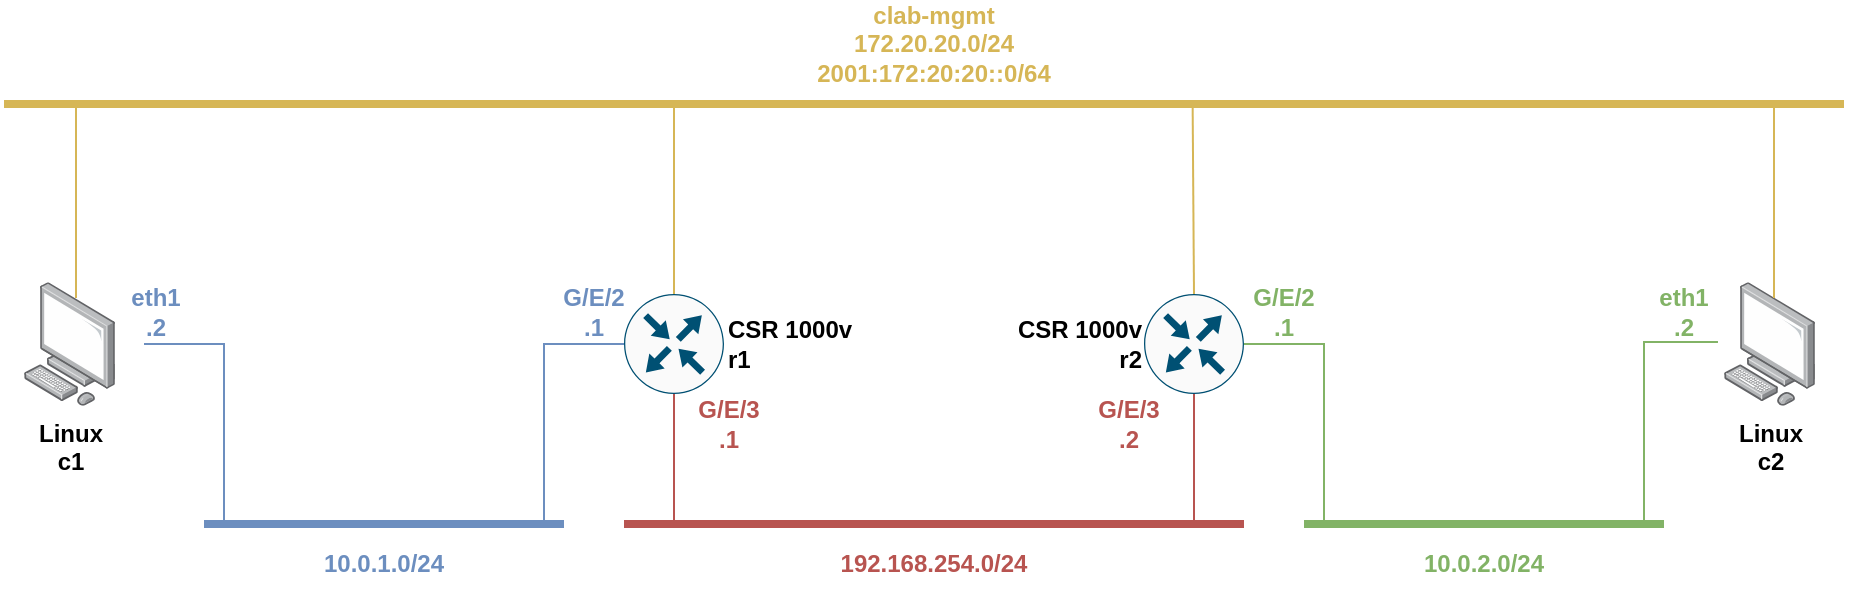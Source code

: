 <mxfile version="21.1.2" type="device" pages="2">
  <diagram name="telemetry-testbed-topology" id="SmHWo3Sd8LXQBGo9pZyh">
    <mxGraphModel dx="1026" dy="675" grid="1" gridSize="10" guides="1" tooltips="1" connect="1" arrows="1" fold="1" page="1" pageScale="1" pageWidth="1169" pageHeight="827" math="0" shadow="0">
      <root>
        <mxCell id="0" />
        <mxCell id="1" parent="0" />
        <mxCell id="3RwXAs3ccTheJDjSv0rG-1" value="CSR 1000v&lt;br&gt;r1" style="sketch=0;points=[[0.5,0,0],[1,0.5,0],[0.5,1,0],[0,0.5,0],[0.145,0.145,0],[0.856,0.145,0],[0.855,0.856,0],[0.145,0.855,0]];verticalLabelPosition=middle;html=1;verticalAlign=middle;aspect=fixed;align=left;pointerEvents=1;shape=mxgraph.cisco19.rect;prIcon=router;fillColor=#FAFAFA;strokeColor=#005073;labelPosition=right;fontStyle=1" parent="1" vertex="1">
          <mxGeometry x="350" y="320" width="50" height="50" as="geometry" />
        </mxCell>
        <mxCell id="3RwXAs3ccTheJDjSv0rG-2" value="CSR 1000v&lt;br&gt;r2" style="sketch=0;points=[[0.5,0,0],[1,0.5,0],[0.5,1,0],[0,0.5,0],[0.145,0.145,0],[0.856,0.145,0],[0.855,0.856,0],[0.145,0.855,0]];verticalLabelPosition=middle;html=1;verticalAlign=middle;aspect=fixed;align=right;pointerEvents=1;shape=mxgraph.cisco19.rect;prIcon=router;fillColor=#FAFAFA;strokeColor=#005073;labelPosition=left;fontStyle=1" parent="1" vertex="1">
          <mxGeometry x="610" y="320" width="50" height="50" as="geometry" />
        </mxCell>
        <mxCell id="3RwXAs3ccTheJDjSv0rG-3" value="" style="line;strokeWidth=4;html=1;perimeter=backbonePerimeter;points=[];outlineConnect=0;fillColor=#f8cecc;strokeColor=#b85450;" parent="1" vertex="1">
          <mxGeometry x="350" y="430" width="310" height="10" as="geometry" />
        </mxCell>
        <mxCell id="3RwXAs3ccTheJDjSv0rG-5" value="Linux&lt;br&gt;c1" style="points=[];aspect=fixed;html=1;align=center;shadow=0;dashed=0;image;image=img/lib/allied_telesis/computer_and_terminals/Personal_Computer.svg;fontStyle=1" parent="1" vertex="1">
          <mxGeometry x="50" y="314.1" width="45.6" height="61.8" as="geometry" />
        </mxCell>
        <mxCell id="3RwXAs3ccTheJDjSv0rG-6" value="Linux&lt;br&gt;c2" style="points=[];aspect=fixed;html=1;align=center;shadow=0;dashed=0;image;image=img/lib/allied_telesis/computer_and_terminals/Personal_Computer.svg;fontStyle=1" parent="1" vertex="1">
          <mxGeometry x="900" y="314.1" width="45.6" height="61.8" as="geometry" />
        </mxCell>
        <mxCell id="3RwXAs3ccTheJDjSv0rG-7" value="" style="endArrow=none;html=1;rounded=0;entryX=0.5;entryY=1;entryDx=0;entryDy=0;entryPerimeter=0;fillColor=#f8cecc;strokeColor=#b85450;" parent="1" source="3RwXAs3ccTheJDjSv0rG-3" target="3RwXAs3ccTheJDjSv0rG-1" edge="1">
          <mxGeometry width="50" height="50" relative="1" as="geometry">
            <mxPoint x="320" y="650" as="sourcePoint" />
            <mxPoint x="370" y="600" as="targetPoint" />
          </mxGeometry>
        </mxCell>
        <mxCell id="3RwXAs3ccTheJDjSv0rG-8" value="" style="endArrow=none;html=1;rounded=0;entryX=0.5;entryY=1;entryDx=0;entryDy=0;entryPerimeter=0;fillColor=#f8cecc;strokeColor=#b85450;" parent="1" source="3RwXAs3ccTheJDjSv0rG-3" target="3RwXAs3ccTheJDjSv0rG-2" edge="1">
          <mxGeometry width="50" height="50" relative="1" as="geometry">
            <mxPoint x="600" y="630" as="sourcePoint" />
            <mxPoint x="650" y="580" as="targetPoint" />
          </mxGeometry>
        </mxCell>
        <mxCell id="3RwXAs3ccTheJDjSv0rG-9" value="&lt;font color=&quot;#B85450&quot;&gt;G/E/3&lt;br&gt;.1&lt;/font&gt;" style="text;html=1;strokeColor=none;fillColor=none;align=center;verticalAlign=middle;whiteSpace=wrap;rounded=0;fontColor=#F8CECC;fontStyle=1" parent="1" vertex="1">
          <mxGeometry x="390" y="370" width="25" height="30" as="geometry" />
        </mxCell>
        <mxCell id="3RwXAs3ccTheJDjSv0rG-11" value="192.168.254.0/24" style="text;html=1;strokeColor=none;fillColor=none;align=center;verticalAlign=middle;whiteSpace=wrap;rounded=0;fontColor=#B85450;fontStyle=1" parent="1" vertex="1">
          <mxGeometry x="455" y="440" width="100" height="30" as="geometry" />
        </mxCell>
        <mxCell id="3RwXAs3ccTheJDjSv0rG-12" value="" style="line;strokeWidth=4;html=1;perimeter=backbonePerimeter;points=[];outlineConnect=0;fillColor=#dae8fc;strokeColor=#6c8ebf;" parent="1" vertex="1">
          <mxGeometry x="140" y="430" width="180" height="10" as="geometry" />
        </mxCell>
        <mxCell id="3RwXAs3ccTheJDjSv0rG-13" value="" style="line;strokeWidth=4;html=1;perimeter=backbonePerimeter;points=[];outlineConnect=0;fillColor=#d5e8d4;strokeColor=#82b366;" parent="1" vertex="1">
          <mxGeometry x="690" y="430" width="180" height="10" as="geometry" />
        </mxCell>
        <mxCell id="3RwXAs3ccTheJDjSv0rG-14" value="10.0.1.0/24" style="text;html=1;strokeColor=none;fillColor=none;align=center;verticalAlign=middle;whiteSpace=wrap;rounded=0;fontColor=#6C8EBF;fontStyle=1" parent="1" vertex="1">
          <mxGeometry x="200" y="440" width="60" height="30" as="geometry" />
        </mxCell>
        <mxCell id="3RwXAs3ccTheJDjSv0rG-15" value="G/E/2&lt;br&gt;.1" style="text;html=1;strokeColor=none;fillColor=none;align=center;verticalAlign=middle;whiteSpace=wrap;rounded=0;fontColor=#6C8EBF;fontStyle=1" parent="1" vertex="1">
          <mxGeometry x="320" y="314.1" width="30" height="30" as="geometry" />
        </mxCell>
        <mxCell id="3RwXAs3ccTheJDjSv0rG-17" value="" style="endArrow=none;html=1;rounded=0;fontColor=#6C8EBF;fillColor=#dae8fc;strokeColor=#6c8ebf;" parent="1" edge="1">
          <mxGeometry width="50" height="50" relative="1" as="geometry">
            <mxPoint x="150" y="435" as="sourcePoint" />
            <mxPoint x="110" y="345" as="targetPoint" />
            <Array as="points">
              <mxPoint x="150" y="345" />
            </Array>
          </mxGeometry>
        </mxCell>
        <mxCell id="3RwXAs3ccTheJDjSv0rG-18" value="" style="endArrow=none;html=1;rounded=0;fontColor=#6C8EBF;entryX=0;entryY=0.5;entryDx=0;entryDy=0;entryPerimeter=0;fillColor=#dae8fc;strokeColor=#6c8ebf;" parent="1" target="3RwXAs3ccTheJDjSv0rG-1" edge="1">
          <mxGeometry width="50" height="50" relative="1" as="geometry">
            <mxPoint x="310" y="435" as="sourcePoint" />
            <mxPoint x="390" y="550" as="targetPoint" />
            <Array as="points">
              <mxPoint x="310" y="345" />
            </Array>
          </mxGeometry>
        </mxCell>
        <mxCell id="3RwXAs3ccTheJDjSv0rG-19" value="eth1&lt;br&gt;.2" style="text;html=1;strokeColor=none;fillColor=none;align=center;verticalAlign=middle;whiteSpace=wrap;rounded=0;fontColor=#6C8EBF;fontStyle=1" parent="1" vertex="1">
          <mxGeometry x="105.6" y="314.1" width="20" height="30" as="geometry" />
        </mxCell>
        <mxCell id="3RwXAs3ccTheJDjSv0rG-20" value="&lt;font color=&quot;#B85450&quot;&gt;G/E/3&lt;br&gt;.2&lt;/font&gt;" style="text;html=1;strokeColor=none;fillColor=none;align=center;verticalAlign=middle;whiteSpace=wrap;rounded=0;fontColor=#F8CECC;fontStyle=1" parent="1" vertex="1">
          <mxGeometry x="590" y="370" width="25" height="30" as="geometry" />
        </mxCell>
        <mxCell id="3RwXAs3ccTheJDjSv0rG-21" value="10.0.2.0/24" style="text;html=1;strokeColor=none;fillColor=none;align=center;verticalAlign=middle;whiteSpace=wrap;rounded=0;fontColor=#82B366;fontStyle=1" parent="1" vertex="1">
          <mxGeometry x="750" y="440" width="60" height="30" as="geometry" />
        </mxCell>
        <mxCell id="3RwXAs3ccTheJDjSv0rG-22" value="G/E/2&lt;br&gt;.1" style="text;html=1;strokeColor=none;fillColor=none;align=center;verticalAlign=middle;whiteSpace=wrap;rounded=0;fontColor=#82B366;fontStyle=1" parent="1" vertex="1">
          <mxGeometry x="660" y="314.1" width="40" height="30" as="geometry" />
        </mxCell>
        <mxCell id="3RwXAs3ccTheJDjSv0rG-23" value="eth1&lt;br&gt;.2" style="text;html=1;strokeColor=none;fillColor=none;align=center;verticalAlign=middle;whiteSpace=wrap;rounded=0;fontColor=#82B366;fontStyle=1" parent="1" vertex="1">
          <mxGeometry x="860" y="314.1" width="40" height="30" as="geometry" />
        </mxCell>
        <mxCell id="3RwXAs3ccTheJDjSv0rG-24" value="" style="endArrow=none;html=1;rounded=0;fontColor=#82B366;entryX=1;entryY=0.5;entryDx=0;entryDy=0;entryPerimeter=0;fillColor=#d5e8d4;strokeColor=#82b366;" parent="1" target="3RwXAs3ccTheJDjSv0rG-2" edge="1">
          <mxGeometry width="50" height="50" relative="1" as="geometry">
            <mxPoint x="700" y="435" as="sourcePoint" />
            <mxPoint x="940" y="520" as="targetPoint" />
            <Array as="points">
              <mxPoint x="700" y="345" />
            </Array>
          </mxGeometry>
        </mxCell>
        <mxCell id="3RwXAs3ccTheJDjSv0rG-25" value="" style="endArrow=none;html=1;rounded=0;fontColor=#82B366;entryX=-0.066;entryY=0.484;entryDx=0;entryDy=0;entryPerimeter=0;fillColor=#d5e8d4;strokeColor=#82b366;" parent="1" source="3RwXAs3ccTheJDjSv0rG-13" target="3RwXAs3ccTheJDjSv0rG-6" edge="1">
          <mxGeometry width="50" height="50" relative="1" as="geometry">
            <mxPoint x="710" y="445" as="sourcePoint" />
            <mxPoint x="670" y="355" as="targetPoint" />
            <Array as="points">
              <mxPoint x="860" y="344" />
            </Array>
          </mxGeometry>
        </mxCell>
        <mxCell id="CZa6E7AC7Sb3fDvIYtGi-1" value="" style="line;strokeWidth=4;html=1;perimeter=backbonePerimeter;points=[];outlineConnect=0;fillColor=#fff2cc;strokeColor=#d6b656;fontColor=#D6B656;" parent="1" vertex="1">
          <mxGeometry x="40" y="220" width="920" height="10" as="geometry" />
        </mxCell>
        <mxCell id="CZa6E7AC7Sb3fDvIYtGi-2" value="clab-mgmt&lt;br&gt;172.20.20.0/24&lt;br&gt;2001:172:20:20::0/64" style="text;html=1;strokeColor=none;fillColor=none;align=center;verticalAlign=middle;whiteSpace=wrap;rounded=0;fontColor=#D6B656;fontStyle=1" parent="1" vertex="1">
          <mxGeometry x="475" y="180" width="60" height="30" as="geometry" />
        </mxCell>
        <mxCell id="CZa6E7AC7Sb3fDvIYtGi-3" value="" style="endArrow=none;html=1;rounded=0;fontColor=#D6B656;strokeColor=#D6B656;" parent="1" edge="1">
          <mxGeometry width="50" height="50" relative="1" as="geometry">
            <mxPoint x="76" y="322" as="sourcePoint" />
            <mxPoint x="76" y="225" as="targetPoint" />
          </mxGeometry>
        </mxCell>
        <mxCell id="CZa6E7AC7Sb3fDvIYtGi-4" value="" style="endArrow=none;html=1;rounded=0;fontColor=#D6B656;strokeColor=#D6B656;exitX=0.5;exitY=0;exitDx=0;exitDy=0;exitPerimeter=0;" parent="1" source="3RwXAs3ccTheJDjSv0rG-1" edge="1">
          <mxGeometry width="50" height="50" relative="1" as="geometry">
            <mxPoint x="374.504" y="314.096" as="sourcePoint" />
            <mxPoint x="375" y="225" as="targetPoint" />
          </mxGeometry>
        </mxCell>
        <mxCell id="CZa6E7AC7Sb3fDvIYtGi-5" value="" style="endArrow=none;html=1;rounded=0;fontColor=#D6B656;strokeColor=#D6B656;" parent="1" edge="1">
          <mxGeometry width="50" height="50" relative="1" as="geometry">
            <mxPoint x="925" y="322" as="sourcePoint" />
            <mxPoint x="925" y="225" as="targetPoint" />
          </mxGeometry>
        </mxCell>
        <mxCell id="CZa6E7AC7Sb3fDvIYtGi-6" value="" style="endArrow=none;html=1;rounded=0;fontColor=#D6B656;strokeColor=#D6B656;exitX=0.5;exitY=0;exitDx=0;exitDy=0;exitPerimeter=0;entryX=0.646;entryY=0.55;entryDx=0;entryDy=0;entryPerimeter=0;" parent="1" source="3RwXAs3ccTheJDjSv0rG-2" target="CZa6E7AC7Sb3fDvIYtGi-1" edge="1">
          <mxGeometry width="50" height="50" relative="1" as="geometry">
            <mxPoint x="96.494" y="330.516" as="sourcePoint" />
            <mxPoint x="96.494" y="246" as="targetPoint" />
          </mxGeometry>
        </mxCell>
      </root>
    </mxGraphModel>
  </diagram>
  <diagram id="_f5gS0wKQAVrRc_QZg7s" name="telemetry-ixiac-lab-topology">
    <mxGraphModel dx="1853" dy="675" grid="1" gridSize="10" guides="1" tooltips="1" connect="1" arrows="1" fold="1" page="1" pageScale="1" pageWidth="827" pageHeight="1169" math="0" shadow="0">
      <root>
        <mxCell id="0" />
        <mxCell id="1" parent="0" />
        <mxCell id="LYvqDZNFTSoMHx1jTQIp-14" value="" style="rounded=1;whiteSpace=wrap;html=1;strokeWidth=2;dashed=1;" parent="1" vertex="1">
          <mxGeometry x="-290" y="290" width="430" height="300" as="geometry" />
        </mxCell>
        <mxCell id="Deoh8zkS_LB9BmjkBh6B-2" value="CSR 1000v&lt;br&gt;r2" style="sketch=0;points=[[0.5,0,0],[1,0.5,0],[0.5,1,0],[0,0.5,0],[0.145,0.145,0],[0.856,0.145,0],[0.855,0.856,0],[0.145,0.855,0]];verticalLabelPosition=bottom;html=1;verticalAlign=top;aspect=fixed;align=left;pointerEvents=1;shape=mxgraph.cisco19.rect;prIcon=router;fillColor=#FAFAFA;strokeColor=#005073;labelPosition=right;fontStyle=1" parent="1" vertex="1">
          <mxGeometry x="350" y="510" width="50" height="50" as="geometry" />
        </mxCell>
        <mxCell id="Deoh8zkS_LB9BmjkBh6B-3" value="" style="line;strokeWidth=4;html=1;perimeter=backbonePerimeter;points=[];outlineConnect=0;fillColor=#f8cecc;strokeColor=#b85450;rotation=90;" parent="1" vertex="1">
          <mxGeometry x="370" y="433.75" width="237.5" height="10" as="geometry" />
        </mxCell>
        <mxCell id="Deoh8zkS_LB9BmjkBh6B-6" value="" style="endArrow=none;html=1;rounded=0;entryX=1;entryY=0.5;entryDx=0;entryDy=0;entryPerimeter=0;fillColor=#f8cecc;strokeColor=#b85450;" parent="1" source="Deoh8zkS_LB9BmjkBh6B-3" target="Deoh8zkS_LB9BmjkBh6B-1" edge="1">
          <mxGeometry width="50" height="50" relative="1" as="geometry">
            <mxPoint x="500" y="370" as="sourcePoint" />
            <mxPoint x="370" y="600" as="targetPoint" />
            <Array as="points">
              <mxPoint x="440" y="345" />
            </Array>
          </mxGeometry>
        </mxCell>
        <mxCell id="Deoh8zkS_LB9BmjkBh6B-7" value="" style="endArrow=none;html=1;rounded=0;entryX=1;entryY=0.5;entryDx=0;entryDy=0;entryPerimeter=0;fillColor=#f8cecc;strokeColor=#b85450;" parent="1" source="Deoh8zkS_LB9BmjkBh6B-3" target="Deoh8zkS_LB9BmjkBh6B-2" edge="1">
          <mxGeometry width="50" height="50" relative="1" as="geometry">
            <mxPoint x="500" y="560" as="sourcePoint" />
            <mxPoint x="650" y="580" as="targetPoint" />
          </mxGeometry>
        </mxCell>
        <mxCell id="Deoh8zkS_LB9BmjkBh6B-8" value="&lt;font color=&quot;#B85450&quot;&gt;G/E/3&lt;br&gt;.1&lt;/font&gt;" style="text;html=1;strokeColor=none;fillColor=none;align=center;verticalAlign=middle;whiteSpace=wrap;rounded=0;fontColor=#F8CECC;fontStyle=1" parent="1" vertex="1">
          <mxGeometry x="402.5" y="314.1" width="25" height="30" as="geometry" />
        </mxCell>
        <mxCell id="Deoh8zkS_LB9BmjkBh6B-9" value="192.168.254.0/24" style="text;html=1;strokeColor=none;fillColor=none;align=center;verticalAlign=middle;whiteSpace=wrap;rounded=0;fontColor=#B85450;fontStyle=1;rotation=90;" parent="1" vertex="1">
          <mxGeometry x="470" y="420" width="100" height="30" as="geometry" />
        </mxCell>
        <mxCell id="Deoh8zkS_LB9BmjkBh6B-10" value="" style="line;strokeWidth=4;html=1;perimeter=backbonePerimeter;points=[];outlineConnect=0;fillColor=#dae8fc;strokeColor=#6c8ebf;" parent="1" vertex="1">
          <mxGeometry x="140" y="430" width="180" height="10" as="geometry" />
        </mxCell>
        <mxCell id="Deoh8zkS_LB9BmjkBh6B-11" value="" style="line;strokeWidth=4;html=1;perimeter=backbonePerimeter;points=[];outlineConnect=0;fillColor=#d5e8d4;strokeColor=#82b366;" parent="1" vertex="1">
          <mxGeometry x="140" y="621.8" width="180" height="10" as="geometry" />
        </mxCell>
        <mxCell id="Deoh8zkS_LB9BmjkBh6B-12" value="10.0.1.0/24" style="text;html=1;strokeColor=none;fillColor=none;align=center;verticalAlign=middle;whiteSpace=wrap;rounded=0;fontColor=#6C8EBF;fontStyle=1" parent="1" vertex="1">
          <mxGeometry x="200" y="440" width="60" height="30" as="geometry" />
        </mxCell>
        <mxCell id="Deoh8zkS_LB9BmjkBh6B-13" value="G/E/2&lt;br&gt;.1" style="text;html=1;strokeColor=none;fillColor=none;align=center;verticalAlign=middle;whiteSpace=wrap;rounded=0;fontColor=#6C8EBF;fontStyle=1" parent="1" vertex="1">
          <mxGeometry x="320" y="314.1" width="30" height="30" as="geometry" />
        </mxCell>
        <mxCell id="Deoh8zkS_LB9BmjkBh6B-14" value="" style="endArrow=none;html=1;rounded=0;fontColor=#6C8EBF;fillColor=#dae8fc;strokeColor=#6c8ebf;" parent="1" edge="1">
          <mxGeometry width="50" height="50" relative="1" as="geometry">
            <mxPoint x="150" y="435" as="sourcePoint" />
            <mxPoint x="110" y="345" as="targetPoint" />
            <Array as="points">
              <mxPoint x="150" y="345" />
            </Array>
          </mxGeometry>
        </mxCell>
        <mxCell id="Deoh8zkS_LB9BmjkBh6B-15" value="" style="endArrow=none;html=1;rounded=0;fontColor=#6C8EBF;entryX=0;entryY=0.5;entryDx=0;entryDy=0;entryPerimeter=0;fillColor=#dae8fc;strokeColor=#6c8ebf;" parent="1" target="Deoh8zkS_LB9BmjkBh6B-1" edge="1">
          <mxGeometry width="50" height="50" relative="1" as="geometry">
            <mxPoint x="310" y="435" as="sourcePoint" />
            <mxPoint x="390" y="550" as="targetPoint" />
            <Array as="points">
              <mxPoint x="310" y="345" />
            </Array>
          </mxGeometry>
        </mxCell>
        <mxCell id="Deoh8zkS_LB9BmjkBh6B-17" value="&lt;font color=&quot;#B85450&quot;&gt;G/E/3&lt;br&gt;.2&lt;/font&gt;" style="text;html=1;strokeColor=none;fillColor=none;align=center;verticalAlign=middle;whiteSpace=wrap;rounded=0;fontColor=#F8CECC;fontStyle=1" parent="1" vertex="1">
          <mxGeometry x="400" y="500" width="25" height="30" as="geometry" />
        </mxCell>
        <mxCell id="Deoh8zkS_LB9BmjkBh6B-18" value="10.0.2.0/24" style="text;html=1;strokeColor=none;fillColor=none;align=center;verticalAlign=middle;whiteSpace=wrap;rounded=0;fontColor=#82B366;fontStyle=1" parent="1" vertex="1">
          <mxGeometry x="200" y="631.8" width="60" height="30" as="geometry" />
        </mxCell>
        <mxCell id="Deoh8zkS_LB9BmjkBh6B-19" value="G/E/2&lt;br&gt;.1" style="text;html=1;strokeColor=none;fillColor=none;align=center;verticalAlign=middle;whiteSpace=wrap;rounded=0;fontColor=#82B366;fontStyle=1" parent="1" vertex="1">
          <mxGeometry x="315" y="500" width="40" height="30" as="geometry" />
        </mxCell>
        <mxCell id="Deoh8zkS_LB9BmjkBh6B-21" value="" style="endArrow=none;html=1;rounded=0;fontColor=#82B366;fillColor=#d5e8d4;strokeColor=#82b366;" parent="1" source="Deoh8zkS_LB9BmjkBh6B-11" edge="1">
          <mxGeometry width="50" height="50" relative="1" as="geometry">
            <mxPoint x="240" y="590" as="sourcePoint" />
            <mxPoint x="350" y="535" as="targetPoint" />
            <Array as="points">
              <mxPoint x="310" y="535" />
            </Array>
          </mxGeometry>
        </mxCell>
        <mxCell id="Deoh8zkS_LB9BmjkBh6B-23" value="" style="line;strokeWidth=4;html=1;perimeter=backbonePerimeter;points=[];outlineConnect=0;fillColor=#fff2cc;strokeColor=#d6b656;fontColor=#D6B656;" parent="1" vertex="1">
          <mxGeometry x="-310" y="220" width="850" height="10" as="geometry" />
        </mxCell>
        <mxCell id="Deoh8zkS_LB9BmjkBh6B-24" value="clab-mgmt&lt;br&gt;172.20.20.0/24&lt;br&gt;2001:172:20:20::0/64" style="text;html=1;strokeColor=none;fillColor=none;align=center;verticalAlign=middle;whiteSpace=wrap;rounded=0;fontColor=#D6B656;fontStyle=1" parent="1" vertex="1">
          <mxGeometry x="40.5" y="170" width="60" height="30" as="geometry" />
        </mxCell>
        <mxCell id="Deoh8zkS_LB9BmjkBh6B-25" value="" style="endArrow=none;html=1;rounded=0;fontColor=#D6B656;strokeColor=#D6B656;exitX=0.5;exitY=0;exitDx=0;exitDy=0;" parent="1" source="LYvqDZNFTSoMHx1jTQIp-14" target="Deoh8zkS_LB9BmjkBh6B-23" edge="1">
          <mxGeometry width="50" height="50" relative="1" as="geometry">
            <mxPoint x="76" y="322" as="sourcePoint" />
            <mxPoint x="76" y="225" as="targetPoint" />
          </mxGeometry>
        </mxCell>
        <mxCell id="Deoh8zkS_LB9BmjkBh6B-26" value="" style="endArrow=none;html=1;rounded=0;fontColor=#D6B656;strokeColor=#D6B656;exitX=0.5;exitY=0;exitDx=0;exitDy=0;exitPerimeter=0;" parent="1" source="Deoh8zkS_LB9BmjkBh6B-1" target="Deoh8zkS_LB9BmjkBh6B-23" edge="1">
          <mxGeometry width="50" height="50" relative="1" as="geometry">
            <mxPoint x="374.504" y="314.096" as="sourcePoint" />
            <mxPoint x="375" y="225" as="targetPoint" />
          </mxGeometry>
        </mxCell>
        <mxCell id="Deoh8zkS_LB9BmjkBh6B-28" value="" style="endArrow=none;html=1;rounded=0;fontColor=#D6B656;strokeColor=#D6B656;exitX=0.5;exitY=0;exitDx=0;exitDy=0;exitPerimeter=0;dashed=1;" parent="1" source="Deoh8zkS_LB9BmjkBh6B-2" target="Deoh8zkS_LB9BmjkBh6B-23" edge="1">
          <mxGeometry width="50" height="50" relative="1" as="geometry">
            <mxPoint x="96.494" y="330.516" as="sourcePoint" />
            <mxPoint x="96.494" y="246" as="targetPoint" />
            <Array as="points">
              <mxPoint x="375" y="240" />
            </Array>
          </mxGeometry>
        </mxCell>
        <mxCell id="Deoh8zkS_LB9BmjkBh6B-29" value="" style="endArrow=none;html=1;rounded=0;fontColor=#82B366;fillColor=#d5e8d4;strokeColor=#82b366;entryX=1;entryY=0.5;entryDx=0;entryDy=0;" parent="1" source="Deoh8zkS_LB9BmjkBh6B-11" edge="1">
          <mxGeometry width="50" height="50" relative="1" as="geometry">
            <mxPoint x="150" y="620" as="sourcePoint" />
            <mxPoint x="120.5" y="535" as="targetPoint" />
            <Array as="points">
              <mxPoint x="150" y="535" />
            </Array>
          </mxGeometry>
        </mxCell>
        <mxCell id="Deoh8zkS_LB9BmjkBh6B-1" value="CSR 1000v&lt;br&gt;r1" style="sketch=0;points=[[0.5,0,0],[1,0.5,0],[0.5,1,0],[0,0.5,0],[0.145,0.145,0],[0.856,0.145,0],[0.855,0.856,0],[0.145,0.855,0]];verticalLabelPosition=bottom;html=1;verticalAlign=top;aspect=fixed;align=left;pointerEvents=1;shape=mxgraph.cisco19.rect;prIcon=router;fillColor=#FAFAFA;strokeColor=#005073;labelPosition=right;fontStyle=1" parent="1" vertex="1">
          <mxGeometry x="350" y="320" width="50" height="50" as="geometry" />
        </mxCell>
        <mxCell id="LYvqDZNFTSoMHx1jTQIp-3" value="&lt;font color=&quot;#333333&quot;&gt;&lt;b&gt;eth1&lt;br&gt;.2&lt;/b&gt;&lt;br&gt;&lt;/font&gt;" style="rounded=1;whiteSpace=wrap;html=1;strokeColor=#b85450;strokeWidth=1;fillColor=#f8cecc;dashed=1;" parent="1" vertex="1">
          <mxGeometry x="80.5" y="325" width="40" height="40" as="geometry" />
        </mxCell>
        <mxCell id="LYvqDZNFTSoMHx1jTQIp-4" value="&lt;b&gt;&lt;font color=&quot;#004c99&quot;&gt;ixia-c-controller&lt;br&gt;&lt;/font&gt;&lt;/b&gt;" style="rounded=1;whiteSpace=wrap;html=1;fillColor=#dae8fc;strokeColor=#6c8ebf;" parent="1" vertex="1">
          <mxGeometry x="-270" y="403.75" width="130" height="70" as="geometry" />
        </mxCell>
        <mxCell id="LYvqDZNFTSoMHx1jTQIp-5" value="&lt;font color=&quot;#333333&quot;&gt;&lt;b&gt;ixia-c-traffic-engine&lt;br&gt;&lt;/b&gt;&lt;/font&gt;" style="shape=process;whiteSpace=wrap;html=1;backgroundOutline=1;rounded=1;strokeColor=#d79b00;strokeWidth=1;fillColor=#ffe6cc;" parent="1" vertex="1">
          <mxGeometry x="-90" y="304.75" width="170.5" height="74" as="geometry" />
        </mxCell>
        <mxCell id="LYvqDZNFTSoMHx1jTQIp-6" value="&lt;font color=&quot;#333333&quot;&gt;&lt;b&gt;ixia-c-traffic-engine&lt;br&gt;&lt;/b&gt;&lt;/font&gt;" style="shape=process;whiteSpace=wrap;html=1;backgroundOutline=1;rounded=1;strokeColor=#d79b00;strokeWidth=1;fillColor=#ffe6cc;" parent="1" vertex="1">
          <mxGeometry x="-90" y="498" width="170.5" height="74" as="geometry" />
        </mxCell>
        <mxCell id="LYvqDZNFTSoMHx1jTQIp-7" value="&lt;font color=&quot;#333333&quot;&gt;&lt;b&gt;eth2&lt;br&gt;.2&lt;/b&gt;&lt;br&gt;&lt;/font&gt;" style="rounded=1;whiteSpace=wrap;html=1;strokeColor=#b85450;strokeWidth=1;fillColor=#f8cecc;dashed=1;" parent="1" vertex="1">
          <mxGeometry x="80.5" y="515" width="40" height="40" as="geometry" />
        </mxCell>
        <mxCell id="LYvqDZNFTSoMHx1jTQIp-10" value="" style="endArrow=classic;startArrow=classic;html=1;strokeColor=#2a2a2a;fontColor=#333333;startFill=1;endFill=1;entryX=0;entryY=0.5;entryDx=0;entryDy=0;exitX=0;exitY=0.5;exitDx=0;exitDy=0;" parent="1" source="LYvqDZNFTSoMHx1jTQIp-5" target="LYvqDZNFTSoMHx1jTQIp-6" edge="1">
          <mxGeometry width="50" height="50" relative="1" as="geometry">
            <mxPoint x="-90" y="347" as="sourcePoint" />
            <mxPoint x="-110" y="570" as="targetPoint" />
            <Array as="points">
              <mxPoint x="-120" y="342" />
              <mxPoint x="-120" y="440" />
              <mxPoint x="-120" y="535" />
            </Array>
          </mxGeometry>
        </mxCell>
        <mxCell id="LYvqDZNFTSoMHx1jTQIp-11" value="" style="endArrow=none;startArrow=none;html=1;strokeColor=#2a2a2a;fontColor=#333333;startFill=0;endFill=0;exitX=1;exitY=0.5;exitDx=0;exitDy=0;" parent="1" source="LYvqDZNFTSoMHx1jTQIp-4" edge="1">
          <mxGeometry width="50" height="50" relative="1" as="geometry">
            <mxPoint x="-140" y="405" as="sourcePoint" />
            <mxPoint x="-120" y="439" as="targetPoint" />
          </mxGeometry>
        </mxCell>
        <mxCell id="LYvqDZNFTSoMHx1jTQIp-17" value="&lt;font style=&quot;font-size: 10px;&quot;&gt;src: 10.10.10.1&lt;br&gt;dst: 10.20.20.X&lt;/font&gt;" style="html=1;shadow=0;dashed=0;align=center;verticalAlign=middle;shape=mxgraph.arrows2.arrow;dy=0;dx=10;notch=10;fillColor=#dae8fc;strokeColor=#6c8ebf;" parent="1" vertex="1">
          <mxGeometry x="20.5" y="250" width="100" height="30" as="geometry" />
        </mxCell>
        <mxCell id="LYvqDZNFTSoMHx1jTQIp-18" value="&lt;font style=&quot;font-size: 10px;&quot;&gt;src: 10.20.20.1&lt;br&gt;dst: 10.10.10.X&lt;/font&gt;" style="html=1;shadow=0;dashed=0;align=center;verticalAlign=middle;shape=mxgraph.arrows2.arrow;dy=0;dx=10;notch=10;fillColor=#dae8fc;strokeColor=#6c8ebf;" parent="1" vertex="1">
          <mxGeometry x="20.5" y="601.8" width="100" height="30" as="geometry" />
        </mxCell>
        <mxCell id="LYvqDZNFTSoMHx1jTQIp-19" value="&lt;b&gt;Ixia-c-one&lt;/b&gt;" style="text;html=1;strokeColor=none;fillColor=none;align=center;verticalAlign=middle;whiteSpace=wrap;rounded=0;" parent="1" vertex="1">
          <mxGeometry x="-290" y="250" width="60" height="30" as="geometry" />
        </mxCell>
        <mxCell id="LYvqDZNFTSoMHx1jTQIp-20" value="" style="shape=curlyBracket;whiteSpace=wrap;html=1;rounded=1;strokeColor=#1A1A1A;" parent="1" vertex="1">
          <mxGeometry x="-464" y="378.75" width="20" height="120" as="geometry" />
        </mxCell>
        <mxCell id="LYvqDZNFTSoMHx1jTQIp-24" value="" style="edgeStyle=orthogonalEdgeStyle;rounded=0;orthogonalLoop=1;jettySize=auto;html=1;" parent="1" source="LYvqDZNFTSoMHx1jTQIp-21" target="LYvqDZNFTSoMHx1jTQIp-4" edge="1">
          <mxGeometry relative="1" as="geometry" />
        </mxCell>
        <mxCell id="LYvqDZNFTSoMHx1jTQIp-21" value="" style="shape=curlyBracket;whiteSpace=wrap;html=1;rounded=1;strokeColor=#1A1A1A;rotation=-180;" parent="1" vertex="1">
          <mxGeometry x="-404" y="378.75" width="20" height="120" as="geometry" />
        </mxCell>
        <mxCell id="LYvqDZNFTSoMHx1jTQIp-22" value="&lt;font color=&quot;#333333&quot;&gt;&lt;b&gt;Test&lt;br&gt;Client&lt;br&gt;&lt;/b&gt;&lt;/font&gt;" style="text;html=1;strokeColor=none;fillColor=none;align=center;verticalAlign=middle;whiteSpace=wrap;rounded=0;" parent="1" vertex="1">
          <mxGeometry x="-444" y="428.75" width="40" height="20" as="geometry" />
        </mxCell>
        <mxCell id="LYvqDZNFTSoMHx1jTQIp-23" value="&lt;b&gt;&lt;font style=&quot;font-size: 11px&quot; color=&quot;#ff0000&quot;&gt;Open Traffic Generator API&lt;/font&gt;&lt;/b&gt;" style="text;html=1;strokeColor=none;fillColor=none;align=center;verticalAlign=middle;whiteSpace=wrap;rounded=0;" parent="1" vertex="1">
          <mxGeometry x="-390" y="398.75" width="90" height="35" as="geometry" />
        </mxCell>
      </root>
    </mxGraphModel>
  </diagram>
</mxfile>
